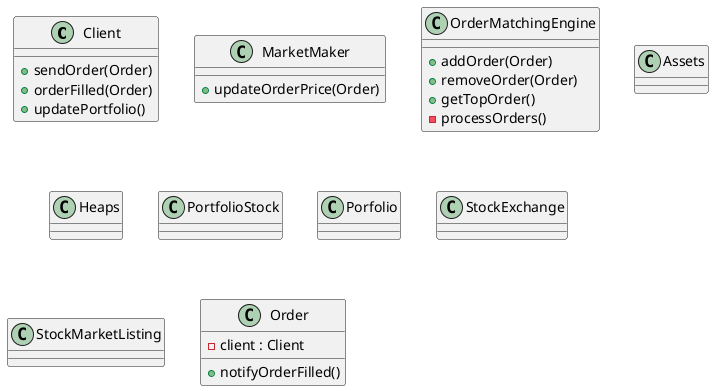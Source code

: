 @startuml exchange_logic

class Client{
    +sendOrder(Order)
    +orderFilled(Order)
    +updatePortfolio()
}

class MarketMaker{
+updateOrderPrice(Order)
}




class OrderMatchingEngine{
    +addOrder(Order)
    +removeOrder(Order)
    +getTopOrder()
    -processOrders()
}

class Assets{

}

class Heaps{
    
}



class PortfolioStock{
}

class Porfolio{

}

class StockExchange{

}

class StockMarketListing{
    
}



class Order{
    -client : Client
    +notifyOrderFilled()

}







@enduml